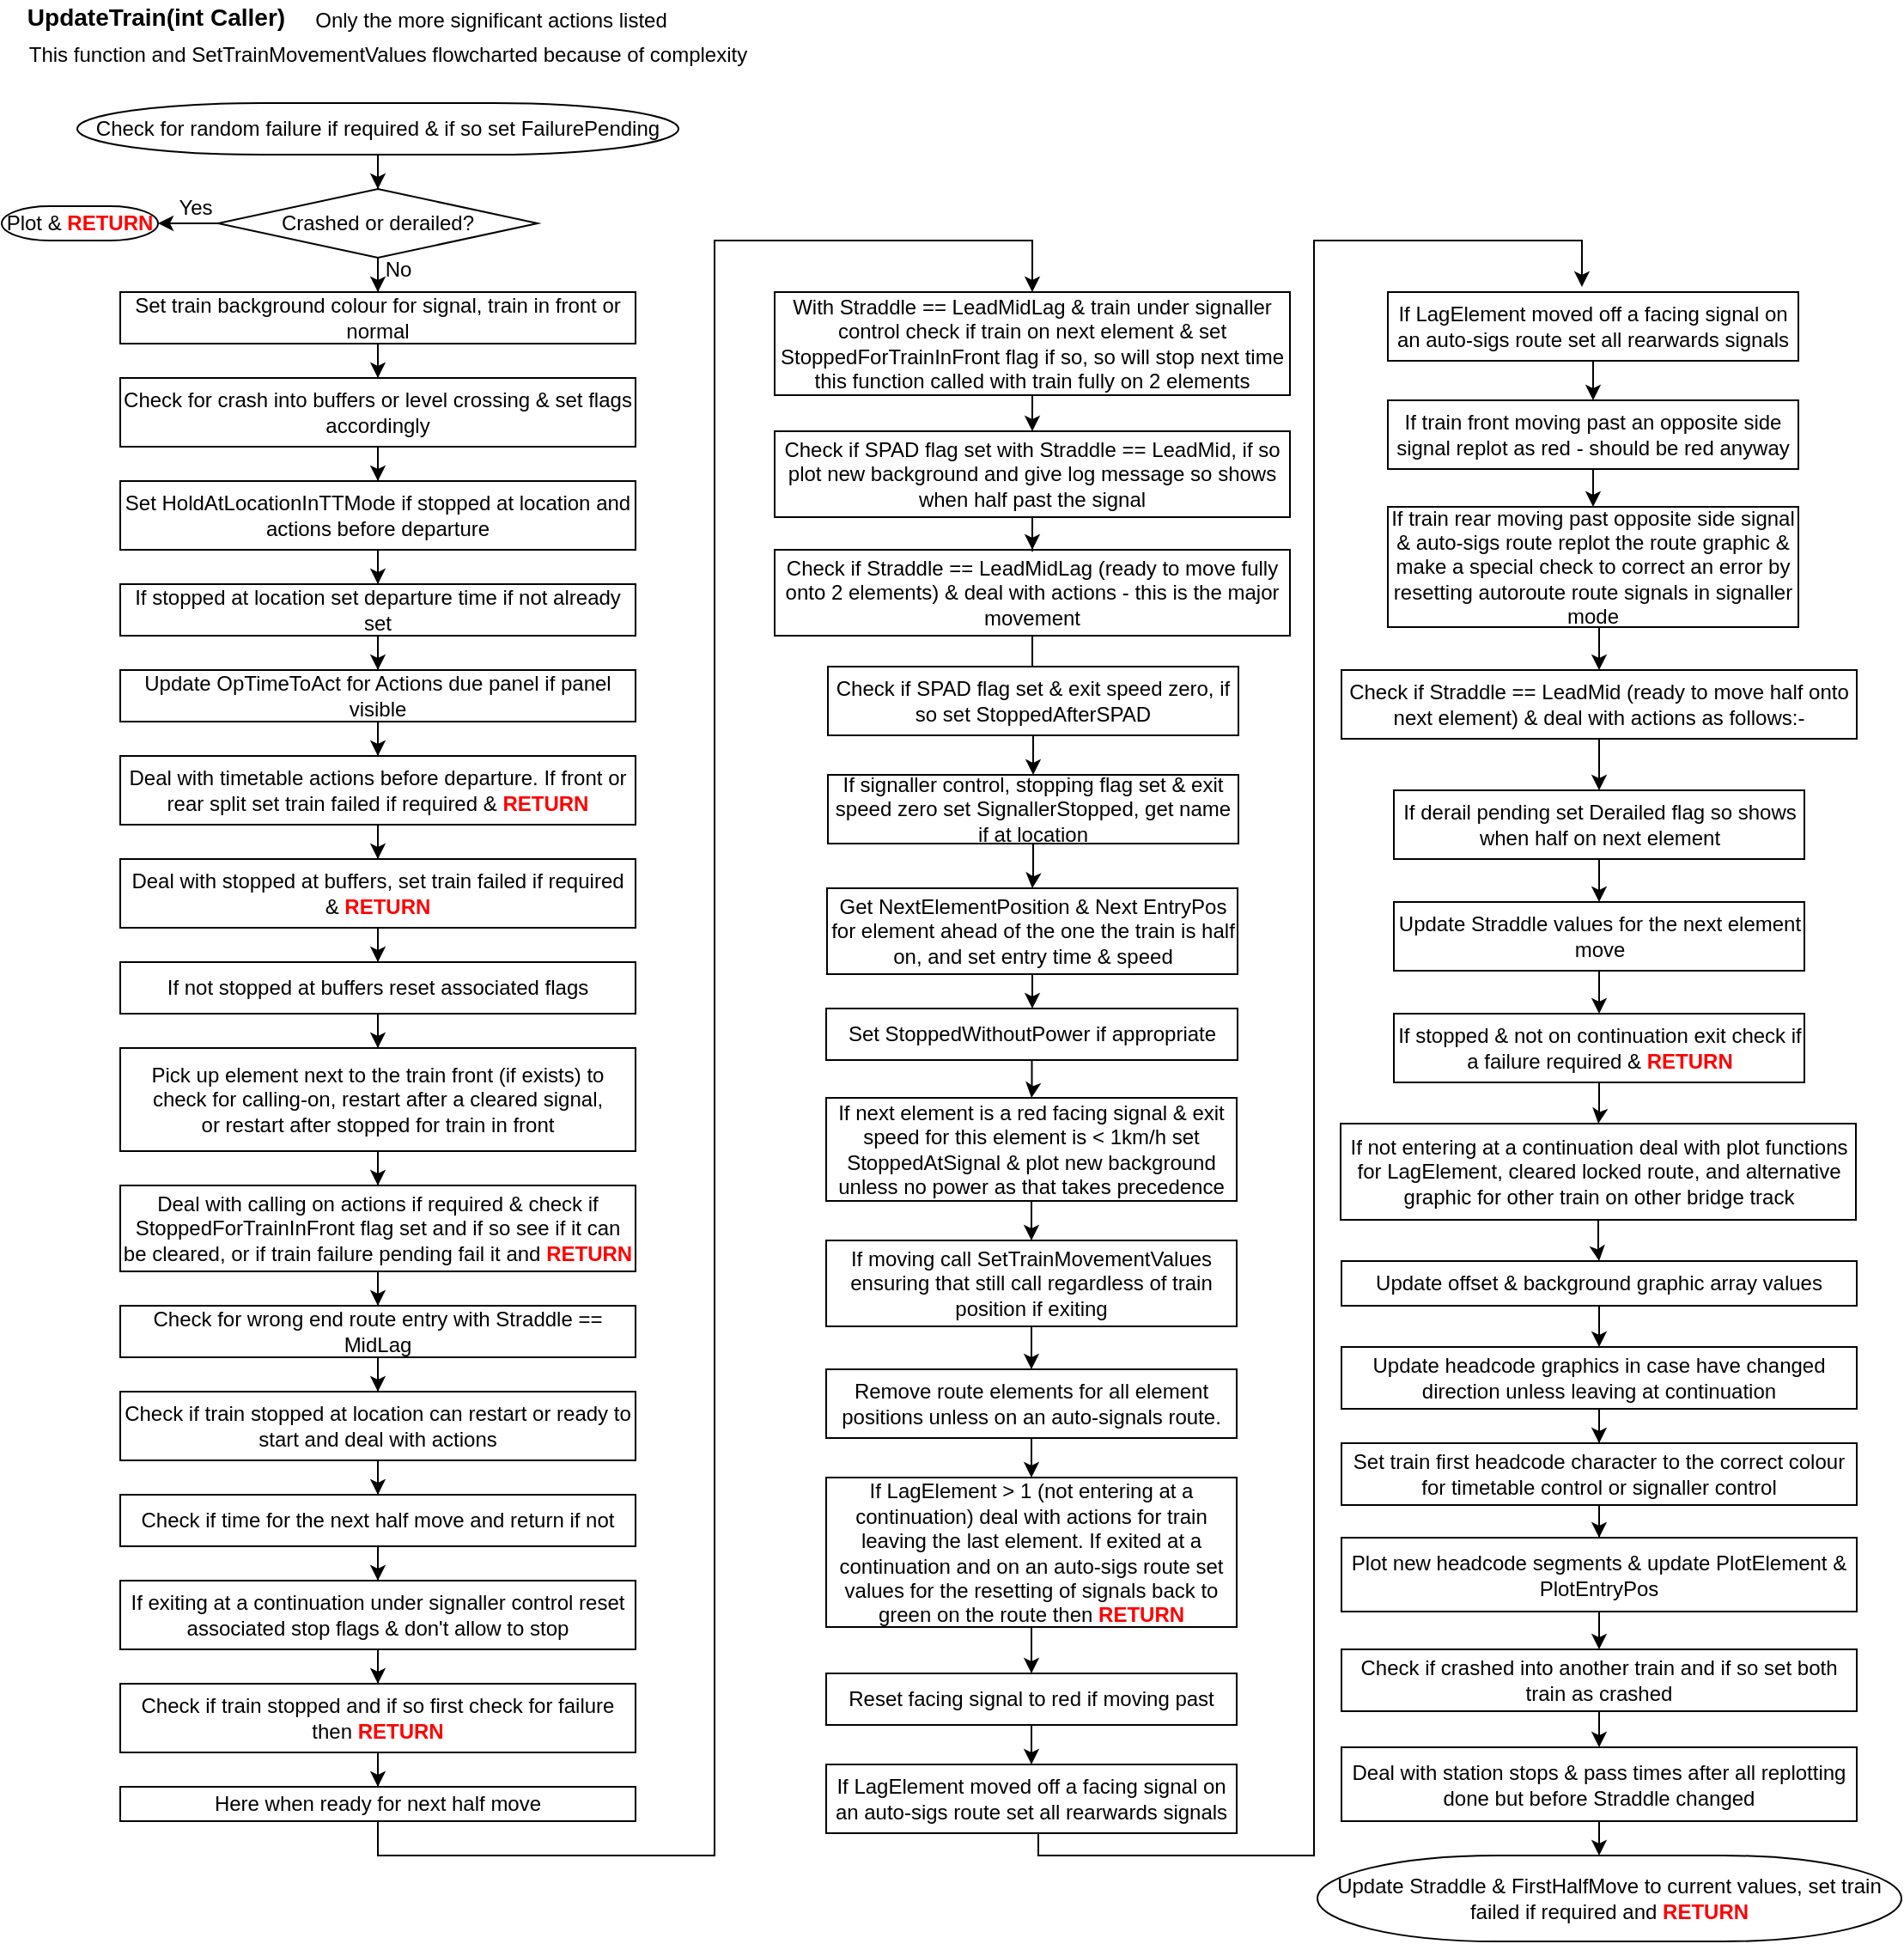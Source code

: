 <mxfile version="13.3.1" type="device"><diagram id="C5RBs43oDa-KdzZeNtuy" name="Page-1"><mxGraphModel dx="1086" dy="786" grid="1" gridSize="10" guides="1" tooltips="1" connect="1" arrows="1" fold="1" page="1" pageScale="1" pageWidth="827" pageHeight="1169" math="0" shadow="0"><root><mxCell id="WIyWlLk6GJQsqaUBKTNV-0"/><mxCell id="WIyWlLk6GJQsqaUBKTNV-1" parent="WIyWlLk6GJQsqaUBKTNV-0"/><mxCell id="-V9F48kFeSslFX7u-ejl-0" value="UpdateTrain(int Caller)" style="text;html=1;strokeColor=none;fillColor=none;align=center;verticalAlign=middle;whiteSpace=wrap;rounded=0;fontSize=14;fontStyle=1" parent="WIyWlLk6GJQsqaUBKTNV-1" vertex="1"><mxGeometry x="20" y="20" width="180" height="20" as="geometry"/></mxCell><mxCell id="-V9F48kFeSslFX7u-ejl-10" value="" style="edgeStyle=orthogonalEdgeStyle;rounded=0;orthogonalLoop=1;jettySize=auto;html=1;fontSize=12;" parent="WIyWlLk6GJQsqaUBKTNV-1" source="-V9F48kFeSslFX7u-ejl-1" target="-V9F48kFeSslFX7u-ejl-3" edge="1"><mxGeometry relative="1" as="geometry"/></mxCell><mxCell id="-V9F48kFeSslFX7u-ejl-1" value="Check for random failure if required &amp;amp; if so set FailurePending" style="strokeWidth=1;html=1;shape=mxgraph.flowchart.terminator;whiteSpace=wrap;fontSize=12;" parent="WIyWlLk6GJQsqaUBKTNV-1" vertex="1"><mxGeometry x="64" y="80" width="350" height="30" as="geometry"/></mxCell><mxCell id="-V9F48kFeSslFX7u-ejl-6" value="" style="edgeStyle=orthogonalEdgeStyle;rounded=0;orthogonalLoop=1;jettySize=auto;html=1;fontSize=12;" parent="WIyWlLk6GJQsqaUBKTNV-1" source="-V9F48kFeSslFX7u-ejl-3" target="-V9F48kFeSslFX7u-ejl-5" edge="1"><mxGeometry relative="1" as="geometry"/></mxCell><mxCell id="-V9F48kFeSslFX7u-ejl-12" value="" style="edgeStyle=orthogonalEdgeStyle;rounded=0;orthogonalLoop=1;jettySize=auto;html=1;fontSize=12;" parent="WIyWlLk6GJQsqaUBKTNV-1" source="-V9F48kFeSslFX7u-ejl-3" target="-V9F48kFeSslFX7u-ejl-11" edge="1"><mxGeometry relative="1" as="geometry"/></mxCell><mxCell id="-V9F48kFeSslFX7u-ejl-3" value="Crashed or derailed?" style="rhombus;whiteSpace=wrap;html=1;fontSize=12;" parent="WIyWlLk6GJQsqaUBKTNV-1" vertex="1"><mxGeometry x="146" y="130" width="186" height="40" as="geometry"/></mxCell><mxCell id="-V9F48kFeSslFX7u-ejl-5" value="Plot &amp;amp;&amp;nbsp;&lt;b&gt;&lt;font color=&quot;#ff0000&quot;&gt;RETURN&lt;/font&gt;&lt;/b&gt;" style="strokeWidth=1;html=1;shape=mxgraph.flowchart.terminator;whiteSpace=wrap;fontSize=12;" parent="WIyWlLk6GJQsqaUBKTNV-1" vertex="1"><mxGeometry x="20" y="140" width="91" height="20" as="geometry"/></mxCell><mxCell id="-V9F48kFeSslFX7u-ejl-9" value="Yes" style="text;html=1;strokeColor=none;fillColor=none;align=center;verticalAlign=middle;whiteSpace=wrap;rounded=0;fontSize=12;" parent="WIyWlLk6GJQsqaUBKTNV-1" vertex="1"><mxGeometry x="113" y="131" width="40" height="20" as="geometry"/></mxCell><mxCell id="-V9F48kFeSslFX7u-ejl-23" style="edgeStyle=orthogonalEdgeStyle;rounded=0;orthogonalLoop=1;jettySize=auto;html=1;entryX=0.5;entryY=0;entryDx=0;entryDy=0;fontSize=12;" parent="WIyWlLk6GJQsqaUBKTNV-1" source="-V9F48kFeSslFX7u-ejl-11" target="-V9F48kFeSslFX7u-ejl-17" edge="1"><mxGeometry relative="1" as="geometry"/></mxCell><mxCell id="-V9F48kFeSslFX7u-ejl-11" value="Set train background colour for signal, train in front or normal" style="rounded=0;whiteSpace=wrap;html=1;fontSize=12;" parent="WIyWlLk6GJQsqaUBKTNV-1" vertex="1"><mxGeometry x="89" y="190" width="300" height="30" as="geometry"/></mxCell><mxCell id="-V9F48kFeSslFX7u-ejl-26" style="edgeStyle=orthogonalEdgeStyle;rounded=0;orthogonalLoop=1;jettySize=auto;html=1;entryX=0.5;entryY=0;entryDx=0;entryDy=0;fontSize=12;" parent="WIyWlLk6GJQsqaUBKTNV-1" source="-V9F48kFeSslFX7u-ejl-13" target="-V9F48kFeSslFX7u-ejl-25" edge="1"><mxGeometry relative="1" as="geometry"/></mxCell><mxCell id="-V9F48kFeSslFX7u-ejl-13" value="Set HoldAtLocationInTTMode if stopped at location and actions before departure" style="rounded=0;whiteSpace=wrap;html=1;fontSize=12;" parent="WIyWlLk6GJQsqaUBKTNV-1" vertex="1"><mxGeometry x="89" y="300" width="300" height="40" as="geometry"/></mxCell><mxCell id="-V9F48kFeSslFX7u-ejl-14" value="No" style="text;html=1;strokeColor=none;fillColor=none;align=center;verticalAlign=middle;whiteSpace=wrap;rounded=0;fontSize=12;" parent="WIyWlLk6GJQsqaUBKTNV-1" vertex="1"><mxGeometry x="231" y="167" width="40" height="20" as="geometry"/></mxCell><mxCell id="-V9F48kFeSslFX7u-ejl-16" value="Only the more significant actions listed" style="text;html=1;strokeColor=none;fillColor=none;align=center;verticalAlign=middle;whiteSpace=wrap;rounded=0;fontSize=12;" parent="WIyWlLk6GJQsqaUBKTNV-1" vertex="1"><mxGeometry x="180" y="22" width="250" height="20" as="geometry"/></mxCell><mxCell id="-V9F48kFeSslFX7u-ejl-24" style="edgeStyle=orthogonalEdgeStyle;rounded=0;orthogonalLoop=1;jettySize=auto;html=1;entryX=0.5;entryY=0;entryDx=0;entryDy=0;fontSize=12;" parent="WIyWlLk6GJQsqaUBKTNV-1" source="-V9F48kFeSslFX7u-ejl-17" target="-V9F48kFeSslFX7u-ejl-13" edge="1"><mxGeometry relative="1" as="geometry"/></mxCell><mxCell id="-V9F48kFeSslFX7u-ejl-17" value="Check for crash into buffers or level crossing &amp;amp; set flags accordingly" style="rounded=0;whiteSpace=wrap;html=1;fontSize=12;" parent="WIyWlLk6GJQsqaUBKTNV-1" vertex="1"><mxGeometry x="89" y="240" width="300" height="40" as="geometry"/></mxCell><mxCell id="-V9F48kFeSslFX7u-ejl-28" style="edgeStyle=orthogonalEdgeStyle;rounded=0;orthogonalLoop=1;jettySize=auto;html=1;entryX=0.5;entryY=0;entryDx=0;entryDy=0;fontSize=12;" parent="WIyWlLk6GJQsqaUBKTNV-1" source="-V9F48kFeSslFX7u-ejl-25" target="-V9F48kFeSslFX7u-ejl-27" edge="1"><mxGeometry relative="1" as="geometry"/></mxCell><mxCell id="-V9F48kFeSslFX7u-ejl-25" value="If stopped at location set departure time if not already set" style="rounded=0;whiteSpace=wrap;html=1;fontSize=12;" parent="WIyWlLk6GJQsqaUBKTNV-1" vertex="1"><mxGeometry x="89" y="360" width="300" height="30" as="geometry"/></mxCell><mxCell id="-V9F48kFeSslFX7u-ejl-30" style="edgeStyle=orthogonalEdgeStyle;rounded=0;orthogonalLoop=1;jettySize=auto;html=1;entryX=0.5;entryY=0;entryDx=0;entryDy=0;fontSize=12;" parent="WIyWlLk6GJQsqaUBKTNV-1" source="-V9F48kFeSslFX7u-ejl-27" target="-V9F48kFeSslFX7u-ejl-29" edge="1"><mxGeometry relative="1" as="geometry"/></mxCell><mxCell id="-V9F48kFeSslFX7u-ejl-27" value="Update OpTimeToAct for Actions due panel if panel visible" style="rounded=0;whiteSpace=wrap;html=1;fontSize=12;" parent="WIyWlLk6GJQsqaUBKTNV-1" vertex="1"><mxGeometry x="89" y="410" width="300" height="30" as="geometry"/></mxCell><mxCell id="-V9F48kFeSslFX7u-ejl-32" style="edgeStyle=orthogonalEdgeStyle;rounded=0;orthogonalLoop=1;jettySize=auto;html=1;entryX=0.5;entryY=0;entryDx=0;entryDy=0;fontSize=12;" parent="WIyWlLk6GJQsqaUBKTNV-1" source="-V9F48kFeSslFX7u-ejl-29" target="-V9F48kFeSslFX7u-ejl-31" edge="1"><mxGeometry relative="1" as="geometry"/></mxCell><mxCell id="-V9F48kFeSslFX7u-ejl-29" value="Deal with timetable actions before departure. If front or rear split set train failed if required &amp;amp; &lt;b&gt;&lt;font color=&quot;#ff0000&quot;&gt;RETURN&lt;/font&gt;&lt;/b&gt;" style="rounded=0;whiteSpace=wrap;html=1;fontSize=12;" parent="WIyWlLk6GJQsqaUBKTNV-1" vertex="1"><mxGeometry x="89" y="460" width="300" height="40" as="geometry"/></mxCell><mxCell id="-V9F48kFeSslFX7u-ejl-34" style="edgeStyle=orthogonalEdgeStyle;rounded=0;orthogonalLoop=1;jettySize=auto;html=1;entryX=0.5;entryY=0;entryDx=0;entryDy=0;fontSize=12;" parent="WIyWlLk6GJQsqaUBKTNV-1" source="-V9F48kFeSslFX7u-ejl-31" target="-V9F48kFeSslFX7u-ejl-33" edge="1"><mxGeometry relative="1" as="geometry"/></mxCell><mxCell id="-V9F48kFeSslFX7u-ejl-31" value="Deal with stopped at buffers, set train failed if required &amp;amp;&amp;nbsp;&lt;b&gt;&lt;font color=&quot;#ff0000&quot;&gt;RETURN&lt;/font&gt;&lt;/b&gt;" style="rounded=0;whiteSpace=wrap;html=1;fontSize=12;" parent="WIyWlLk6GJQsqaUBKTNV-1" vertex="1"><mxGeometry x="89" y="520" width="300" height="40" as="geometry"/></mxCell><mxCell id="8GFSNev57jkWXwkX8BPP-4" style="edgeStyle=orthogonalEdgeStyle;rounded=0;orthogonalLoop=1;jettySize=auto;html=1;entryX=0.5;entryY=0;entryDx=0;entryDy=0;" parent="WIyWlLk6GJQsqaUBKTNV-1" source="-V9F48kFeSslFX7u-ejl-33" target="8GFSNev57jkWXwkX8BPP-0" edge="1"><mxGeometry relative="1" as="geometry"/></mxCell><mxCell id="-V9F48kFeSslFX7u-ejl-33" value="If not stopped at buffers reset associated flags" style="rounded=0;whiteSpace=wrap;html=1;fontSize=12;" parent="WIyWlLk6GJQsqaUBKTNV-1" vertex="1"><mxGeometry x="89" y="580" width="300" height="30" as="geometry"/></mxCell><mxCell id="tN_NOTlomgXYw2xE3-67-0" value="This function and SetTrainMovementValues flowcharted because of complexity" style="text;html=1;strokeColor=none;fillColor=none;align=center;verticalAlign=middle;whiteSpace=wrap;rounded=0;" parent="WIyWlLk6GJQsqaUBKTNV-1" vertex="1"><mxGeometry x="30" y="42" width="430" height="20" as="geometry"/></mxCell><mxCell id="8GFSNev57jkWXwkX8BPP-5" style="edgeStyle=orthogonalEdgeStyle;rounded=0;orthogonalLoop=1;jettySize=auto;html=1;entryX=0.5;entryY=0;entryDx=0;entryDy=0;" parent="WIyWlLk6GJQsqaUBKTNV-1" source="8GFSNev57jkWXwkX8BPP-0" target="8GFSNev57jkWXwkX8BPP-3" edge="1"><mxGeometry relative="1" as="geometry"/></mxCell><mxCell id="8GFSNev57jkWXwkX8BPP-0" value="&lt;div&gt;Pick up element next to the train front (if exists) to check for calling-on, restart after a cleared signal, or&amp;nbsp;&lt;span&gt;restart after stopped for train in front&lt;/span&gt;&lt;/div&gt;" style="rounded=0;whiteSpace=wrap;html=1;fontSize=12;" parent="WIyWlLk6GJQsqaUBKTNV-1" vertex="1"><mxGeometry x="89" y="630" width="300" height="60" as="geometry"/></mxCell><mxCell id="8GFSNev57jkWXwkX8BPP-13" style="edgeStyle=orthogonalEdgeStyle;rounded=0;orthogonalLoop=1;jettySize=auto;html=1;entryX=0.5;entryY=0;entryDx=0;entryDy=0;" parent="WIyWlLk6GJQsqaUBKTNV-1" source="8GFSNev57jkWXwkX8BPP-1" target="8GFSNev57jkWXwkX8BPP-10" edge="1"><mxGeometry relative="1" as="geometry"/></mxCell><mxCell id="8GFSNev57jkWXwkX8BPP-1" value="Check if train stopped at location can restart or ready to start and deal with actions" style="rounded=0;whiteSpace=wrap;html=1;fontSize=12;" parent="WIyWlLk6GJQsqaUBKTNV-1" vertex="1"><mxGeometry x="89" y="830" width="300" height="40" as="geometry"/></mxCell><mxCell id="8GFSNev57jkWXwkX8BPP-7" style="edgeStyle=orthogonalEdgeStyle;rounded=0;orthogonalLoop=1;jettySize=auto;html=1;entryX=0.5;entryY=0;entryDx=0;entryDy=0;" parent="WIyWlLk6GJQsqaUBKTNV-1" source="8GFSNev57jkWXwkX8BPP-2" target="8GFSNev57jkWXwkX8BPP-1" edge="1"><mxGeometry relative="1" as="geometry"/></mxCell><mxCell id="8GFSNev57jkWXwkX8BPP-2" value="Check for wrong end route entry with Straddle == MidLag" style="rounded=0;whiteSpace=wrap;html=1;fontSize=12;" parent="WIyWlLk6GJQsqaUBKTNV-1" vertex="1"><mxGeometry x="89" y="780" width="300" height="30" as="geometry"/></mxCell><mxCell id="8GFSNev57jkWXwkX8BPP-6" style="edgeStyle=orthogonalEdgeStyle;rounded=0;orthogonalLoop=1;jettySize=auto;html=1;entryX=0.5;entryY=0;entryDx=0;entryDy=0;" parent="WIyWlLk6GJQsqaUBKTNV-1" source="8GFSNev57jkWXwkX8BPP-3" target="8GFSNev57jkWXwkX8BPP-2" edge="1"><mxGeometry relative="1" as="geometry"/></mxCell><mxCell id="8GFSNev57jkWXwkX8BPP-3" value="Deal with calling on actions if required &amp;amp; check if StoppedForTrainInFront flag set and if so see if it can be cleared, or if train failure pending fail it and&amp;nbsp;&lt;b&gt;&lt;font color=&quot;#ff0000&quot;&gt;RETURN&lt;/font&gt;&lt;/b&gt;" style="rounded=0;whiteSpace=wrap;html=1;fontSize=12;" parent="WIyWlLk6GJQsqaUBKTNV-1" vertex="1"><mxGeometry x="89" y="710" width="300" height="50" as="geometry"/></mxCell><mxCell id="8GFSNev57jkWXwkX8BPP-20" style="edgeStyle=orthogonalEdgeStyle;rounded=0;orthogonalLoop=1;jettySize=auto;html=1;entryX=0.5;entryY=0;entryDx=0;entryDy=0;" parent="WIyWlLk6GJQsqaUBKTNV-1" source="8GFSNev57jkWXwkX8BPP-8" target="8GFSNev57jkWXwkX8BPP-17" edge="1"><mxGeometry relative="1" as="geometry"/></mxCell><mxCell id="8GFSNev57jkWXwkX8BPP-8" value="Check if train stopped and if so first check for failure then&amp;nbsp;&lt;b&gt;&lt;font color=&quot;#ff0000&quot;&gt;RETURN&lt;/font&gt;&lt;/b&gt;" style="rounded=0;whiteSpace=wrap;html=1;fontSize=12;" parent="WIyWlLk6GJQsqaUBKTNV-1" vertex="1"><mxGeometry x="89" y="1000" width="300" height="40" as="geometry"/></mxCell><mxCell id="8GFSNev57jkWXwkX8BPP-15" style="edgeStyle=orthogonalEdgeStyle;rounded=0;orthogonalLoop=1;jettySize=auto;html=1;entryX=0.5;entryY=0;entryDx=0;entryDy=0;" parent="WIyWlLk6GJQsqaUBKTNV-1" source="8GFSNev57jkWXwkX8BPP-9" target="8GFSNev57jkWXwkX8BPP-8" edge="1"><mxGeometry relative="1" as="geometry"/></mxCell><mxCell id="8GFSNev57jkWXwkX8BPP-9" value="If exiting at a continuation under signaller control reset associated stop flags &amp;amp; don't allow to stop" style="rounded=0;whiteSpace=wrap;html=1;fontSize=12;" parent="WIyWlLk6GJQsqaUBKTNV-1" vertex="1"><mxGeometry x="89" y="940" width="300" height="40" as="geometry"/></mxCell><mxCell id="8GFSNev57jkWXwkX8BPP-14" style="edgeStyle=orthogonalEdgeStyle;rounded=0;orthogonalLoop=1;jettySize=auto;html=1;entryX=0.5;entryY=0;entryDx=0;entryDy=0;" parent="WIyWlLk6GJQsqaUBKTNV-1" source="8GFSNev57jkWXwkX8BPP-10" target="8GFSNev57jkWXwkX8BPP-9" edge="1"><mxGeometry relative="1" as="geometry"/></mxCell><mxCell id="8GFSNev57jkWXwkX8BPP-10" value="Check if time for the next half move and return if not" style="rounded=0;whiteSpace=wrap;html=1;fontSize=12;" parent="WIyWlLk6GJQsqaUBKTNV-1" vertex="1"><mxGeometry x="89" y="890" width="300" height="30" as="geometry"/></mxCell><mxCell id="8GFSNev57jkWXwkX8BPP-37" style="edgeStyle=orthogonalEdgeStyle;rounded=0;orthogonalLoop=1;jettySize=auto;html=1;entryX=0.5;entryY=0;entryDx=0;entryDy=0;" parent="WIyWlLk6GJQsqaUBKTNV-1" source="8GFSNev57jkWXwkX8BPP-16" target="8GFSNev57jkWXwkX8BPP-24" edge="1"><mxGeometry relative="1" as="geometry"/></mxCell><mxCell id="8GFSNev57jkWXwkX8BPP-16" value="Check if Straddle == LeadMidLag (ready to move fully onto 2 elements) &amp;amp; deal with actions - this is the major movement" style="rounded=0;whiteSpace=wrap;html=1;fontSize=12;" parent="WIyWlLk6GJQsqaUBKTNV-1" vertex="1"><mxGeometry x="470" y="340" width="300" height="50" as="geometry"/></mxCell><mxCell id="8GFSNev57jkWXwkX8BPP-21" style="edgeStyle=orthogonalEdgeStyle;rounded=0;orthogonalLoop=1;jettySize=auto;html=1;exitX=0.5;exitY=1;exitDx=0;exitDy=0;entryX=0.5;entryY=0;entryDx=0;entryDy=0;" parent="WIyWlLk6GJQsqaUBKTNV-1" source="8GFSNev57jkWXwkX8BPP-17" target="8GFSNev57jkWXwkX8BPP-18" edge="1"><mxGeometry relative="1" as="geometry"><mxPoint x="470" y="210" as="targetPoint"/><mxPoint x="414" y="1070" as="sourcePoint"/><Array as="points"><mxPoint x="239" y="1100"/><mxPoint x="435" y="1100"/><mxPoint x="435" y="160"/><mxPoint x="620" y="160"/></Array></mxGeometry></mxCell><mxCell id="8GFSNev57jkWXwkX8BPP-17" value="Here when ready for next half move" style="rounded=0;whiteSpace=wrap;html=1;fontSize=12;" parent="WIyWlLk6GJQsqaUBKTNV-1" vertex="1"><mxGeometry x="89" y="1060" width="300" height="20" as="geometry"/></mxCell><mxCell id="8GFSNev57jkWXwkX8BPP-22" style="edgeStyle=orthogonalEdgeStyle;rounded=0;orthogonalLoop=1;jettySize=auto;html=1;entryX=0.5;entryY=0;entryDx=0;entryDy=0;" parent="WIyWlLk6GJQsqaUBKTNV-1" source="8GFSNev57jkWXwkX8BPP-18" target="8GFSNev57jkWXwkX8BPP-19" edge="1"><mxGeometry relative="1" as="geometry"/></mxCell><mxCell id="8GFSNev57jkWXwkX8BPP-18" value="With Straddle == LeadMidLag &amp;amp; train under signaller control check if train on next element &amp;amp; set StoppedForTrainInFront flag if so, so will stop next time this function called with train fully on 2 elements" style="rounded=0;whiteSpace=wrap;html=1;fontSize=12;" parent="WIyWlLk6GJQsqaUBKTNV-1" vertex="1"><mxGeometry x="470" y="190" width="300" height="60" as="geometry"/></mxCell><mxCell id="8GFSNev57jkWXwkX8BPP-23" style="edgeStyle=orthogonalEdgeStyle;rounded=0;orthogonalLoop=1;jettySize=auto;html=1;entryX=0.5;entryY=0;entryDx=0;entryDy=0;" parent="WIyWlLk6GJQsqaUBKTNV-1" source="8GFSNev57jkWXwkX8BPP-19" target="8GFSNev57jkWXwkX8BPP-16" edge="1"><mxGeometry relative="1" as="geometry"/></mxCell><mxCell id="8GFSNev57jkWXwkX8BPP-19" value="Check if SPAD flag set with Straddle == LeadMid, if so plot new background and give log message so shows when half past the signal" style="rounded=0;whiteSpace=wrap;html=1;fontSize=12;" parent="WIyWlLk6GJQsqaUBKTNV-1" vertex="1"><mxGeometry x="470" y="271" width="300" height="50" as="geometry"/></mxCell><mxCell id="8GFSNev57jkWXwkX8BPP-38" style="edgeStyle=orthogonalEdgeStyle;rounded=0;orthogonalLoop=1;jettySize=auto;html=1;entryX=0.5;entryY=0;entryDx=0;entryDy=0;" parent="WIyWlLk6GJQsqaUBKTNV-1" source="8GFSNev57jkWXwkX8BPP-24" target="8GFSNev57jkWXwkX8BPP-28" edge="1"><mxGeometry relative="1" as="geometry"/></mxCell><mxCell id="8GFSNev57jkWXwkX8BPP-24" value="Check if SPAD flag set &amp;amp; exit speed zero, if so set StoppedAfterSPAD" style="rounded=0;whiteSpace=wrap;html=1;fontSize=12;" parent="WIyWlLk6GJQsqaUBKTNV-1" vertex="1"><mxGeometry x="501" y="408" width="239" height="40" as="geometry"/></mxCell><mxCell id="8GFSNev57jkWXwkX8BPP-39" style="edgeStyle=orthogonalEdgeStyle;rounded=0;orthogonalLoop=1;jettySize=auto;html=1;entryX=0.5;entryY=0;entryDx=0;entryDy=0;" parent="WIyWlLk6GJQsqaUBKTNV-1" source="8GFSNev57jkWXwkX8BPP-28" target="8GFSNev57jkWXwkX8BPP-29" edge="1"><mxGeometry relative="1" as="geometry"/></mxCell><mxCell id="8GFSNev57jkWXwkX8BPP-28" value="If signaller control, stopping flag set &amp;amp; exit speed zero set SignallerStopped, get name if at location" style="rounded=0;whiteSpace=wrap;html=1;fontSize=12;" parent="WIyWlLk6GJQsqaUBKTNV-1" vertex="1"><mxGeometry x="501" y="471" width="239" height="40" as="geometry"/></mxCell><mxCell id="8GFSNev57jkWXwkX8BPP-44" style="edgeStyle=orthogonalEdgeStyle;rounded=0;orthogonalLoop=1;jettySize=auto;html=1;entryX=0.5;entryY=0;entryDx=0;entryDy=0;" parent="WIyWlLk6GJQsqaUBKTNV-1" source="8GFSNev57jkWXwkX8BPP-29" target="8GFSNev57jkWXwkX8BPP-30" edge="1"><mxGeometry relative="1" as="geometry"/></mxCell><mxCell id="8GFSNev57jkWXwkX8BPP-29" value="Get NextElementPosition &amp;amp; Next EntryPos for element ahead of the one the train is half on, and set entry time &amp;amp; speed" style="rounded=0;whiteSpace=wrap;html=1;fontSize=12;" parent="WIyWlLk6GJQsqaUBKTNV-1" vertex="1"><mxGeometry x="500.5" y="537" width="239" height="50" as="geometry"/></mxCell><mxCell id="8GFSNev57jkWXwkX8BPP-48" style="edgeStyle=orthogonalEdgeStyle;rounded=0;orthogonalLoop=1;jettySize=auto;html=1;entryX=0.5;entryY=0;entryDx=0;entryDy=0;" parent="WIyWlLk6GJQsqaUBKTNV-1" source="8GFSNev57jkWXwkX8BPP-30" target="8GFSNev57jkWXwkX8BPP-45" edge="1"><mxGeometry relative="1" as="geometry"/></mxCell><mxCell id="8GFSNev57jkWXwkX8BPP-30" value="Set StoppedWithoutPower if appropriate" style="rounded=0;whiteSpace=wrap;html=1;fontSize=12;" parent="WIyWlLk6GJQsqaUBKTNV-1" vertex="1"><mxGeometry x="500" y="607" width="239.5" height="30" as="geometry"/></mxCell><mxCell id="8GFSNev57jkWXwkX8BPP-49" style="edgeStyle=orthogonalEdgeStyle;rounded=0;orthogonalLoop=1;jettySize=auto;html=1;entryX=0.5;entryY=0;entryDx=0;entryDy=0;" parent="WIyWlLk6GJQsqaUBKTNV-1" source="8GFSNev57jkWXwkX8BPP-45" target="8GFSNev57jkWXwkX8BPP-46" edge="1"><mxGeometry relative="1" as="geometry"/></mxCell><mxCell id="8GFSNev57jkWXwkX8BPP-45" value="If next element is a red facing signal &amp;amp; exit speed for this element is &amp;lt; 1km/h set StoppedAtSignal &amp;amp; plot new background unless no power as that takes precedence" style="rounded=0;whiteSpace=wrap;html=1;fontSize=12;" parent="WIyWlLk6GJQsqaUBKTNV-1" vertex="1"><mxGeometry x="500" y="659" width="239" height="60" as="geometry"/></mxCell><mxCell id="8GFSNev57jkWXwkX8BPP-53" style="edgeStyle=orthogonalEdgeStyle;rounded=0;orthogonalLoop=1;jettySize=auto;html=1;entryX=0.5;entryY=0;entryDx=0;entryDy=0;" parent="WIyWlLk6GJQsqaUBKTNV-1" source="8GFSNev57jkWXwkX8BPP-46" target="8GFSNev57jkWXwkX8BPP-47" edge="1"><mxGeometry relative="1" as="geometry"/></mxCell><mxCell id="8GFSNev57jkWXwkX8BPP-46" value="If moving call SetTrainMovementValues ensuring that still call regardless of train position if exiting" style="rounded=0;whiteSpace=wrap;html=1;fontSize=12;" parent="WIyWlLk6GJQsqaUBKTNV-1" vertex="1"><mxGeometry x="500" y="742" width="239" height="50" as="geometry"/></mxCell><mxCell id="8GFSNev57jkWXwkX8BPP-54" style="edgeStyle=orthogonalEdgeStyle;rounded=0;orthogonalLoop=1;jettySize=auto;html=1;entryX=0.5;entryY=0;entryDx=0;entryDy=0;" parent="WIyWlLk6GJQsqaUBKTNV-1" source="8GFSNev57jkWXwkX8BPP-47" target="8GFSNev57jkWXwkX8BPP-50" edge="1"><mxGeometry relative="1" as="geometry"/></mxCell><mxCell id="8GFSNev57jkWXwkX8BPP-47" value="Remove route elements for all element positions unless on an auto-signals route." style="rounded=0;whiteSpace=wrap;html=1;fontSize=12;" parent="WIyWlLk6GJQsqaUBKTNV-1" vertex="1"><mxGeometry x="500" y="817" width="239" height="40" as="geometry"/></mxCell><mxCell id="8GFSNev57jkWXwkX8BPP-55" style="edgeStyle=orthogonalEdgeStyle;rounded=0;orthogonalLoop=1;jettySize=auto;html=1;entryX=0.5;entryY=0;entryDx=0;entryDy=0;" parent="WIyWlLk6GJQsqaUBKTNV-1" source="8GFSNev57jkWXwkX8BPP-50" target="8GFSNev57jkWXwkX8BPP-52" edge="1"><mxGeometry relative="1" as="geometry"/></mxCell><mxCell id="8GFSNev57jkWXwkX8BPP-50" value="If LagElement &amp;gt; 1 (not entering at a continuation) deal with actions for train leaving the last element. If exited at a continuation and on an auto-sigs route set values for the resetting of signals back to green on the route then&amp;nbsp;&lt;b&gt;&lt;font color=&quot;#ff0000&quot;&gt;RETURN&lt;/font&gt;&lt;/b&gt;" style="rounded=0;whiteSpace=wrap;html=1;fontSize=12;" parent="WIyWlLk6GJQsqaUBKTNV-1" vertex="1"><mxGeometry x="500" y="880" width="239" height="87" as="geometry"/></mxCell><mxCell id="8GFSNev57jkWXwkX8BPP-58" style="edgeStyle=orthogonalEdgeStyle;rounded=0;orthogonalLoop=1;jettySize=auto;html=1;entryX=0.456;entryY=-0.075;entryDx=0;entryDy=0;entryPerimeter=0;exitX=0.5;exitY=1;exitDx=0;exitDy=0;" parent="WIyWlLk6GJQsqaUBKTNV-1" edge="1"><mxGeometry relative="1" as="geometry"><mxPoint x="623.5" y="1080" as="sourcePoint"/><mxPoint x="939.984" y="187" as="targetPoint"/><Array as="points"><mxPoint x="624" y="1100"/><mxPoint x="784" y="1100"/><mxPoint x="784" y="160"/><mxPoint x="940" y="160"/></Array></mxGeometry></mxCell><mxCell id="8GFSNev57jkWXwkX8BPP-51" value="If LagElement moved off a facing signal on an auto-sigs route set all rearwards signals" style="rounded=0;whiteSpace=wrap;html=1;fontSize=12;" parent="WIyWlLk6GJQsqaUBKTNV-1" vertex="1"><mxGeometry x="500" y="1047" width="239" height="40" as="geometry"/></mxCell><mxCell id="8GFSNev57jkWXwkX8BPP-56" style="edgeStyle=orthogonalEdgeStyle;rounded=0;orthogonalLoop=1;jettySize=auto;html=1;entryX=0.5;entryY=0;entryDx=0;entryDy=0;" parent="WIyWlLk6GJQsqaUBKTNV-1" source="8GFSNev57jkWXwkX8BPP-52" target="8GFSNev57jkWXwkX8BPP-51" edge="1"><mxGeometry relative="1" as="geometry"/></mxCell><mxCell id="8GFSNev57jkWXwkX8BPP-52" value="Reset facing signal to red if moving past" style="rounded=0;whiteSpace=wrap;html=1;fontSize=12;" parent="WIyWlLk6GJQsqaUBKTNV-1" vertex="1"><mxGeometry x="500" y="994" width="239" height="30" as="geometry"/></mxCell><mxCell id="8GFSNev57jkWXwkX8BPP-62" style="edgeStyle=orthogonalEdgeStyle;rounded=0;orthogonalLoop=1;jettySize=auto;html=1;entryX=0.5;entryY=0;entryDx=0;entryDy=0;" parent="WIyWlLk6GJQsqaUBKTNV-1" source="8GFSNev57jkWXwkX8BPP-57" target="8GFSNev57jkWXwkX8BPP-59" edge="1"><mxGeometry relative="1" as="geometry"/></mxCell><mxCell id="8GFSNev57jkWXwkX8BPP-57" value="If LagElement moved off a facing signal on an auto-sigs route set all rearwards signals" style="rounded=0;whiteSpace=wrap;html=1;fontSize=12;" parent="WIyWlLk6GJQsqaUBKTNV-1" vertex="1"><mxGeometry x="827" y="190" width="239" height="40" as="geometry"/></mxCell><mxCell id="8GFSNev57jkWXwkX8BPP-63" style="edgeStyle=orthogonalEdgeStyle;rounded=0;orthogonalLoop=1;jettySize=auto;html=1;entryX=0.5;entryY=0;entryDx=0;entryDy=0;" parent="WIyWlLk6GJQsqaUBKTNV-1" source="8GFSNev57jkWXwkX8BPP-59" target="8GFSNev57jkWXwkX8BPP-60" edge="1"><mxGeometry relative="1" as="geometry"/></mxCell><mxCell id="8GFSNev57jkWXwkX8BPP-59" value="If train front moving past an opposite side signal replot as red - should be red anyway" style="rounded=0;whiteSpace=wrap;html=1;fontSize=12;" parent="WIyWlLk6GJQsqaUBKTNV-1" vertex="1"><mxGeometry x="827" y="253" width="239" height="40" as="geometry"/></mxCell><mxCell id="8GFSNev57jkWXwkX8BPP-65" style="edgeStyle=orthogonalEdgeStyle;rounded=0;orthogonalLoop=1;jettySize=auto;html=1;entryX=0.5;entryY=0;entryDx=0;entryDy=0;exitX=0.5;exitY=1;exitDx=0;exitDy=0;" parent="WIyWlLk6GJQsqaUBKTNV-1" source="8GFSNev57jkWXwkX8BPP-60" target="8GFSNev57jkWXwkX8BPP-64" edge="1"><mxGeometry relative="1" as="geometry"/></mxCell><mxCell id="8GFSNev57jkWXwkX8BPP-60" value="If train rear moving past opposite side signal &amp;amp; auto-sigs route replot the route graphic &amp;amp; make a special check to correct an error by resetting autoroute route signals in signaller mode" style="rounded=0;whiteSpace=wrap;html=1;fontSize=12;" parent="WIyWlLk6GJQsqaUBKTNV-1" vertex="1"><mxGeometry x="827" y="315" width="239" height="70" as="geometry"/></mxCell><mxCell id="8GFSNev57jkWXwkX8BPP-69" style="edgeStyle=orthogonalEdgeStyle;rounded=0;orthogonalLoop=1;jettySize=auto;html=1;entryX=0.5;entryY=0;entryDx=0;entryDy=0;" parent="WIyWlLk6GJQsqaUBKTNV-1" source="8GFSNev57jkWXwkX8BPP-64" target="8GFSNev57jkWXwkX8BPP-66" edge="1"><mxGeometry relative="1" as="geometry"/></mxCell><mxCell id="8GFSNev57jkWXwkX8BPP-64" value="Check if Straddle == LeadMid (ready to move half onto next element) &amp;amp; deal with actions as follows:-" style="rounded=0;whiteSpace=wrap;html=1;fontSize=12;" parent="WIyWlLk6GJQsqaUBKTNV-1" vertex="1"><mxGeometry x="800" y="410" width="300" height="40" as="geometry"/></mxCell><mxCell id="8GFSNev57jkWXwkX8BPP-70" style="edgeStyle=orthogonalEdgeStyle;rounded=0;orthogonalLoop=1;jettySize=auto;html=1;entryX=0.5;entryY=0;entryDx=0;entryDy=0;" parent="WIyWlLk6GJQsqaUBKTNV-1" source="8GFSNev57jkWXwkX8BPP-66" target="8GFSNev57jkWXwkX8BPP-67" edge="1"><mxGeometry relative="1" as="geometry"/></mxCell><mxCell id="8GFSNev57jkWXwkX8BPP-66" value="If derail pending set Derailed flag so shows when half on next element" style="rounded=0;whiteSpace=wrap;html=1;fontSize=12;" parent="WIyWlLk6GJQsqaUBKTNV-1" vertex="1"><mxGeometry x="830.5" y="480" width="239" height="40" as="geometry"/></mxCell><mxCell id="8GFSNev57jkWXwkX8BPP-71" style="edgeStyle=orthogonalEdgeStyle;rounded=0;orthogonalLoop=1;jettySize=auto;html=1;entryX=0.5;entryY=0;entryDx=0;entryDy=0;" parent="WIyWlLk6GJQsqaUBKTNV-1" source="8GFSNev57jkWXwkX8BPP-67" target="8GFSNev57jkWXwkX8BPP-68" edge="1"><mxGeometry relative="1" as="geometry"/></mxCell><mxCell id="8GFSNev57jkWXwkX8BPP-67" value="Update Straddle values for the next element move" style="rounded=0;whiteSpace=wrap;html=1;fontSize=12;" parent="WIyWlLk6GJQsqaUBKTNV-1" vertex="1"><mxGeometry x="830.5" y="545" width="239" height="40" as="geometry"/></mxCell><mxCell id="8GFSNev57jkWXwkX8BPP-73" style="edgeStyle=orthogonalEdgeStyle;rounded=0;orthogonalLoop=1;jettySize=auto;html=1;entryX=0.5;entryY=0;entryDx=0;entryDy=0;" parent="WIyWlLk6GJQsqaUBKTNV-1" source="8GFSNev57jkWXwkX8BPP-68" target="8GFSNev57jkWXwkX8BPP-72" edge="1"><mxGeometry relative="1" as="geometry"/></mxCell><mxCell id="8GFSNev57jkWXwkX8BPP-68" value="If stopped &amp;amp; not on continuation exit check if a failure required &amp;amp;&amp;nbsp;&lt;b&gt;&lt;font color=&quot;#ff0000&quot;&gt;RETURN&lt;/font&gt;&lt;/b&gt;" style="rounded=0;whiteSpace=wrap;html=1;fontSize=12;" parent="WIyWlLk6GJQsqaUBKTNV-1" vertex="1"><mxGeometry x="830.5" y="610" width="239" height="40" as="geometry"/></mxCell><mxCell id="8GFSNev57jkWXwkX8BPP-77" style="edgeStyle=orthogonalEdgeStyle;rounded=0;orthogonalLoop=1;jettySize=auto;html=1;entryX=0.5;entryY=0;entryDx=0;entryDy=0;" parent="WIyWlLk6GJQsqaUBKTNV-1" source="8GFSNev57jkWXwkX8BPP-72" target="8GFSNev57jkWXwkX8BPP-74" edge="1"><mxGeometry relative="1" as="geometry"/></mxCell><mxCell id="8GFSNev57jkWXwkX8BPP-72" value="If not entering at a continuation deal with plot functions for LagElement, cleared locked route, and alternative graphic for other train on other bridge track" style="rounded=0;whiteSpace=wrap;html=1;fontSize=12;" parent="WIyWlLk6GJQsqaUBKTNV-1" vertex="1"><mxGeometry x="799.5" y="674" width="300" height="56" as="geometry"/></mxCell><mxCell id="8GFSNev57jkWXwkX8BPP-79" style="edgeStyle=orthogonalEdgeStyle;rounded=0;orthogonalLoop=1;jettySize=auto;html=1;entryX=0.5;entryY=0;entryDx=0;entryDy=0;" parent="WIyWlLk6GJQsqaUBKTNV-1" source="8GFSNev57jkWXwkX8BPP-74" target="8GFSNev57jkWXwkX8BPP-78" edge="1"><mxGeometry relative="1" as="geometry"/></mxCell><mxCell id="8GFSNev57jkWXwkX8BPP-74" value="Update offset &amp;amp; background graphic array values" style="rounded=0;whiteSpace=wrap;html=1;fontSize=12;" parent="WIyWlLk6GJQsqaUBKTNV-1" vertex="1"><mxGeometry x="800" y="754" width="300" height="26" as="geometry"/></mxCell><mxCell id="8GFSNev57jkWXwkX8BPP-81" style="edgeStyle=orthogonalEdgeStyle;rounded=0;orthogonalLoop=1;jettySize=auto;html=1;entryX=0.5;entryY=0;entryDx=0;entryDy=0;" parent="WIyWlLk6GJQsqaUBKTNV-1" source="8GFSNev57jkWXwkX8BPP-78" target="8GFSNev57jkWXwkX8BPP-80" edge="1"><mxGeometry relative="1" as="geometry"/></mxCell><mxCell id="8GFSNev57jkWXwkX8BPP-78" value="Update headcode graphics in case have changed direction unless leaving at continuation" style="rounded=0;whiteSpace=wrap;html=1;fontSize=12;" parent="WIyWlLk6GJQsqaUBKTNV-1" vertex="1"><mxGeometry x="800" y="804" width="300" height="36" as="geometry"/></mxCell><mxCell id="jbNMe-TwOouXxnrb7cKW-0" style="edgeStyle=orthogonalEdgeStyle;rounded=0;orthogonalLoop=1;jettySize=auto;html=1;entryX=0.5;entryY=0;entryDx=0;entryDy=0;" parent="WIyWlLk6GJQsqaUBKTNV-1" source="8GFSNev57jkWXwkX8BPP-80" target="8GFSNev57jkWXwkX8BPP-82" edge="1"><mxGeometry relative="1" as="geometry"/></mxCell><mxCell id="8GFSNev57jkWXwkX8BPP-80" value="Set train first headcode character to the correct colour for timetable control or signaller control" style="rounded=0;whiteSpace=wrap;html=1;fontSize=12;" parent="WIyWlLk6GJQsqaUBKTNV-1" vertex="1"><mxGeometry x="800" y="860" width="300" height="36" as="geometry"/></mxCell><mxCell id="jbNMe-TwOouXxnrb7cKW-3" style="edgeStyle=orthogonalEdgeStyle;rounded=0;orthogonalLoop=1;jettySize=auto;html=1;entryX=0.5;entryY=0;entryDx=0;entryDy=0;" parent="WIyWlLk6GJQsqaUBKTNV-1" source="8GFSNev57jkWXwkX8BPP-82" target="jbNMe-TwOouXxnrb7cKW-1" edge="1"><mxGeometry relative="1" as="geometry"/></mxCell><mxCell id="8GFSNev57jkWXwkX8BPP-82" value="Plot new headcode segments &amp;amp; update PlotElement &amp;amp; PlotEntryPos" style="rounded=0;whiteSpace=wrap;html=1;fontSize=12;" parent="WIyWlLk6GJQsqaUBKTNV-1" vertex="1"><mxGeometry x="800" y="915" width="300" height="43" as="geometry"/></mxCell><mxCell id="jbNMe-TwOouXxnrb7cKW-4" style="edgeStyle=orthogonalEdgeStyle;rounded=0;orthogonalLoop=1;jettySize=auto;html=1;entryX=0.5;entryY=0;entryDx=0;entryDy=0;" parent="WIyWlLk6GJQsqaUBKTNV-1" source="jbNMe-TwOouXxnrb7cKW-1" target="jbNMe-TwOouXxnrb7cKW-2" edge="1"><mxGeometry relative="1" as="geometry"/></mxCell><mxCell id="jbNMe-TwOouXxnrb7cKW-1" value="Check if crashed into another train and if so set both train as crashed" style="rounded=0;whiteSpace=wrap;html=1;fontSize=12;" parent="WIyWlLk6GJQsqaUBKTNV-1" vertex="1"><mxGeometry x="800" y="980" width="300" height="36" as="geometry"/></mxCell><mxCell id="jbNMe-TwOouXxnrb7cKW-8" style="edgeStyle=orthogonalEdgeStyle;rounded=0;orthogonalLoop=1;jettySize=auto;html=1;entryX=0.482;entryY=0;entryDx=0;entryDy=0;entryPerimeter=0;" parent="WIyWlLk6GJQsqaUBKTNV-1" source="jbNMe-TwOouXxnrb7cKW-2" target="jbNMe-TwOouXxnrb7cKW-5" edge="1"><mxGeometry relative="1" as="geometry"/></mxCell><mxCell id="jbNMe-TwOouXxnrb7cKW-2" value="Deal with station stops &amp;amp; pass times after all replotting done but before Straddle changed" style="rounded=0;whiteSpace=wrap;html=1;fontSize=12;" parent="WIyWlLk6GJQsqaUBKTNV-1" vertex="1"><mxGeometry x="800" y="1037" width="300" height="43" as="geometry"/></mxCell><mxCell id="jbNMe-TwOouXxnrb7cKW-5" value="Update Straddle &amp;amp; FirstHalfMove to current values, set train failed if required and&amp;nbsp;&lt;b&gt;&lt;font color=&quot;#ff0000&quot;&gt;RETURN&lt;/font&gt;&lt;/b&gt;" style="strokeWidth=1;html=1;shape=mxgraph.flowchart.terminator;whiteSpace=wrap;" parent="WIyWlLk6GJQsqaUBKTNV-1" vertex="1"><mxGeometry x="786" y="1100" width="340" height="50" as="geometry"/></mxCell></root></mxGraphModel></diagram></mxfile>
